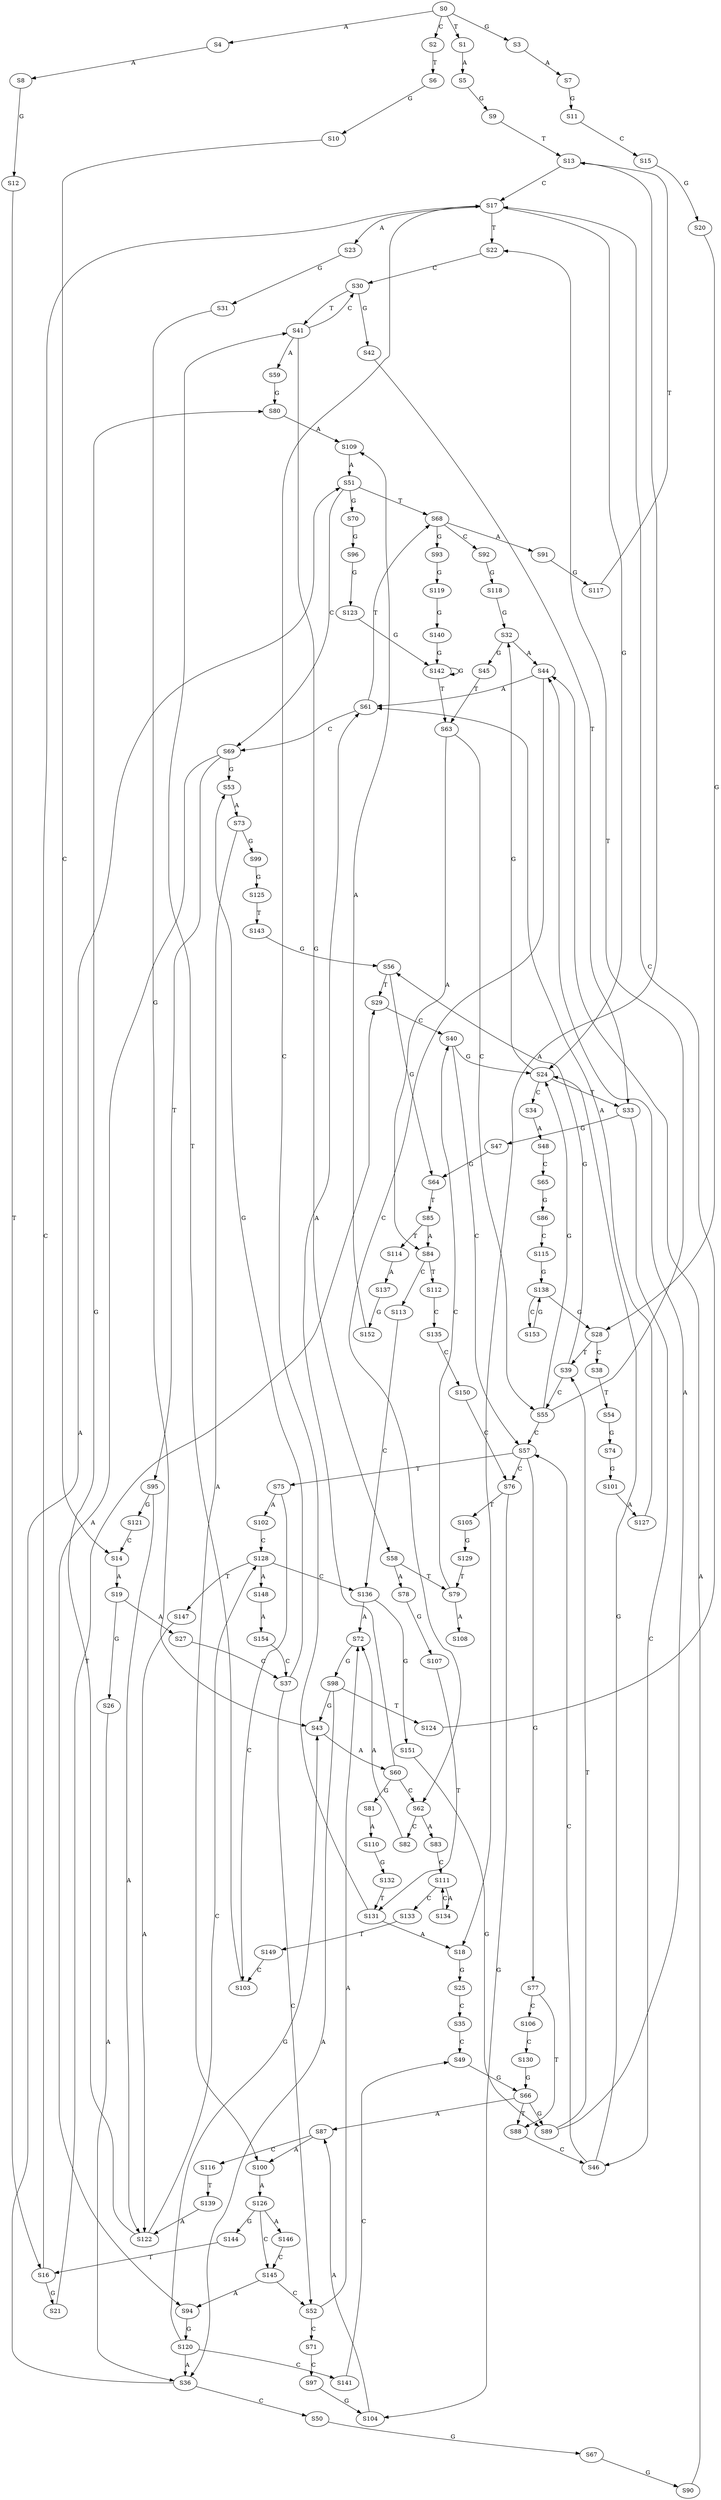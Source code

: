 strict digraph  {
	S0 -> S1 [ label = T ];
	S0 -> S2 [ label = C ];
	S0 -> S3 [ label = G ];
	S0 -> S4 [ label = A ];
	S1 -> S5 [ label = A ];
	S2 -> S6 [ label = T ];
	S3 -> S7 [ label = A ];
	S4 -> S8 [ label = A ];
	S5 -> S9 [ label = G ];
	S6 -> S10 [ label = G ];
	S7 -> S11 [ label = G ];
	S8 -> S12 [ label = G ];
	S9 -> S13 [ label = T ];
	S10 -> S14 [ label = C ];
	S11 -> S15 [ label = C ];
	S12 -> S16 [ label = T ];
	S13 -> S17 [ label = C ];
	S13 -> S18 [ label = A ];
	S14 -> S19 [ label = A ];
	S15 -> S20 [ label = G ];
	S16 -> S21 [ label = G ];
	S16 -> S17 [ label = C ];
	S17 -> S22 [ label = T ];
	S17 -> S23 [ label = A ];
	S17 -> S24 [ label = G ];
	S18 -> S25 [ label = G ];
	S19 -> S26 [ label = G ];
	S19 -> S27 [ label = A ];
	S20 -> S28 [ label = G ];
	S21 -> S29 [ label = T ];
	S22 -> S30 [ label = C ];
	S23 -> S31 [ label = G ];
	S24 -> S32 [ label = G ];
	S24 -> S33 [ label = T ];
	S24 -> S34 [ label = C ];
	S25 -> S35 [ label = C ];
	S26 -> S36 [ label = A ];
	S27 -> S37 [ label = C ];
	S28 -> S38 [ label = C ];
	S28 -> S39 [ label = T ];
	S29 -> S40 [ label = C ];
	S30 -> S41 [ label = T ];
	S30 -> S42 [ label = G ];
	S31 -> S43 [ label = G ];
	S32 -> S44 [ label = A ];
	S32 -> S45 [ label = G ];
	S33 -> S46 [ label = C ];
	S33 -> S47 [ label = G ];
	S34 -> S48 [ label = A ];
	S35 -> S49 [ label = C ];
	S36 -> S50 [ label = C ];
	S36 -> S51 [ label = A ];
	S37 -> S52 [ label = C ];
	S37 -> S53 [ label = G ];
	S38 -> S54 [ label = T ];
	S39 -> S55 [ label = C ];
	S39 -> S56 [ label = G ];
	S40 -> S24 [ label = G ];
	S40 -> S57 [ label = C ];
	S41 -> S58 [ label = G ];
	S41 -> S30 [ label = C ];
	S41 -> S59 [ label = A ];
	S42 -> S33 [ label = T ];
	S43 -> S60 [ label = A ];
	S44 -> S61 [ label = A ];
	S44 -> S62 [ label = C ];
	S45 -> S63 [ label = T ];
	S46 -> S24 [ label = G ];
	S46 -> S57 [ label = C ];
	S47 -> S64 [ label = G ];
	S48 -> S65 [ label = C ];
	S49 -> S66 [ label = G ];
	S50 -> S67 [ label = G ];
	S51 -> S68 [ label = T ];
	S51 -> S69 [ label = C ];
	S51 -> S70 [ label = G ];
	S52 -> S71 [ label = C ];
	S52 -> S72 [ label = A ];
	S53 -> S73 [ label = A ];
	S54 -> S74 [ label = G ];
	S55 -> S57 [ label = C ];
	S55 -> S24 [ label = G ];
	S55 -> S22 [ label = T ];
	S56 -> S29 [ label = T ];
	S56 -> S64 [ label = G ];
	S57 -> S75 [ label = T ];
	S57 -> S76 [ label = C ];
	S57 -> S77 [ label = G ];
	S58 -> S78 [ label = A ];
	S58 -> S79 [ label = T ];
	S59 -> S80 [ label = G ];
	S60 -> S61 [ label = A ];
	S60 -> S62 [ label = C ];
	S60 -> S81 [ label = G ];
	S61 -> S68 [ label = T ];
	S61 -> S69 [ label = C ];
	S62 -> S82 [ label = C ];
	S62 -> S83 [ label = A ];
	S63 -> S84 [ label = A ];
	S63 -> S55 [ label = C ];
	S64 -> S85 [ label = T ];
	S65 -> S86 [ label = G ];
	S66 -> S87 [ label = A ];
	S66 -> S88 [ label = T ];
	S66 -> S89 [ label = G ];
	S67 -> S90 [ label = G ];
	S68 -> S91 [ label = A ];
	S68 -> S92 [ label = C ];
	S68 -> S93 [ label = G ];
	S69 -> S94 [ label = A ];
	S69 -> S53 [ label = G ];
	S69 -> S95 [ label = T ];
	S70 -> S96 [ label = G ];
	S71 -> S97 [ label = C ];
	S72 -> S98 [ label = G ];
	S73 -> S99 [ label = G ];
	S73 -> S100 [ label = A ];
	S74 -> S101 [ label = G ];
	S75 -> S102 [ label = A ];
	S75 -> S103 [ label = C ];
	S76 -> S104 [ label = G ];
	S76 -> S105 [ label = T ];
	S77 -> S106 [ label = C ];
	S77 -> S88 [ label = T ];
	S78 -> S107 [ label = G ];
	S79 -> S108 [ label = A ];
	S79 -> S40 [ label = C ];
	S80 -> S109 [ label = A ];
	S81 -> S110 [ label = A ];
	S82 -> S72 [ label = A ];
	S83 -> S111 [ label = C ];
	S84 -> S112 [ label = T ];
	S84 -> S113 [ label = C ];
	S85 -> S84 [ label = A ];
	S85 -> S114 [ label = T ];
	S86 -> S115 [ label = C ];
	S87 -> S100 [ label = A ];
	S87 -> S116 [ label = C ];
	S88 -> S46 [ label = C ];
	S89 -> S44 [ label = A ];
	S89 -> S39 [ label = T ];
	S90 -> S44 [ label = A ];
	S91 -> S117 [ label = G ];
	S92 -> S118 [ label = G ];
	S93 -> S119 [ label = G ];
	S94 -> S120 [ label = G ];
	S95 -> S121 [ label = G ];
	S95 -> S122 [ label = A ];
	S96 -> S123 [ label = G ];
	S97 -> S104 [ label = G ];
	S98 -> S124 [ label = T ];
	S98 -> S43 [ label = G ];
	S98 -> S36 [ label = A ];
	S99 -> S125 [ label = G ];
	S100 -> S126 [ label = A ];
	S101 -> S127 [ label = A ];
	S102 -> S128 [ label = C ];
	S103 -> S41 [ label = T ];
	S104 -> S87 [ label = A ];
	S105 -> S129 [ label = G ];
	S106 -> S130 [ label = C ];
	S107 -> S131 [ label = T ];
	S109 -> S51 [ label = A ];
	S110 -> S132 [ label = G ];
	S111 -> S133 [ label = C ];
	S111 -> S134 [ label = A ];
	S112 -> S135 [ label = C ];
	S113 -> S136 [ label = C ];
	S114 -> S137 [ label = A ];
	S115 -> S138 [ label = G ];
	S116 -> S139 [ label = T ];
	S117 -> S13 [ label = T ];
	S118 -> S32 [ label = G ];
	S119 -> S140 [ label = G ];
	S120 -> S43 [ label = G ];
	S120 -> S141 [ label = C ];
	S120 -> S36 [ label = A ];
	S121 -> S14 [ label = C ];
	S122 -> S80 [ label = G ];
	S122 -> S128 [ label = C ];
	S123 -> S142 [ label = G ];
	S124 -> S17 [ label = C ];
	S125 -> S143 [ label = T ];
	S126 -> S144 [ label = G ];
	S126 -> S145 [ label = C ];
	S126 -> S146 [ label = A ];
	S127 -> S61 [ label = A ];
	S128 -> S136 [ label = C ];
	S128 -> S147 [ label = T ];
	S128 -> S148 [ label = A ];
	S129 -> S79 [ label = T ];
	S130 -> S66 [ label = G ];
	S131 -> S18 [ label = A ];
	S131 -> S17 [ label = C ];
	S132 -> S131 [ label = T ];
	S133 -> S149 [ label = T ];
	S134 -> S111 [ label = C ];
	S135 -> S150 [ label = C ];
	S136 -> S72 [ label = A ];
	S136 -> S151 [ label = G ];
	S137 -> S152 [ label = G ];
	S138 -> S28 [ label = G ];
	S138 -> S153 [ label = C ];
	S139 -> S122 [ label = A ];
	S140 -> S142 [ label = G ];
	S141 -> S49 [ label = C ];
	S142 -> S63 [ label = T ];
	S142 -> S142 [ label = G ];
	S143 -> S56 [ label = G ];
	S144 -> S16 [ label = T ];
	S145 -> S52 [ label = C ];
	S145 -> S94 [ label = A ];
	S146 -> S145 [ label = C ];
	S147 -> S122 [ label = A ];
	S148 -> S154 [ label = A ];
	S149 -> S103 [ label = C ];
	S150 -> S76 [ label = C ];
	S151 -> S89 [ label = G ];
	S152 -> S109 [ label = A ];
	S153 -> S138 [ label = G ];
	S154 -> S37 [ label = C ];
}
